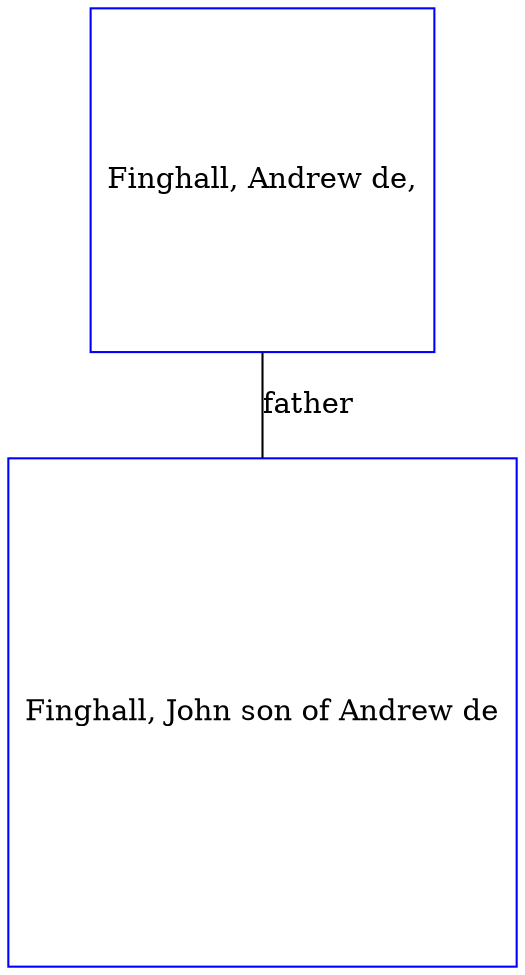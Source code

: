 digraph D {
    edge [dir=none];    node [shape=box];    "009840"   [label="Finghall, Andrew de,", shape=box, regular=1, color="blue"] ;
"009839"   [label="Finghall, John son of Andrew de", shape=box, regular=1, color="blue"] ;
009840->009839 [label="father",arrowsize=0.0]; 
}